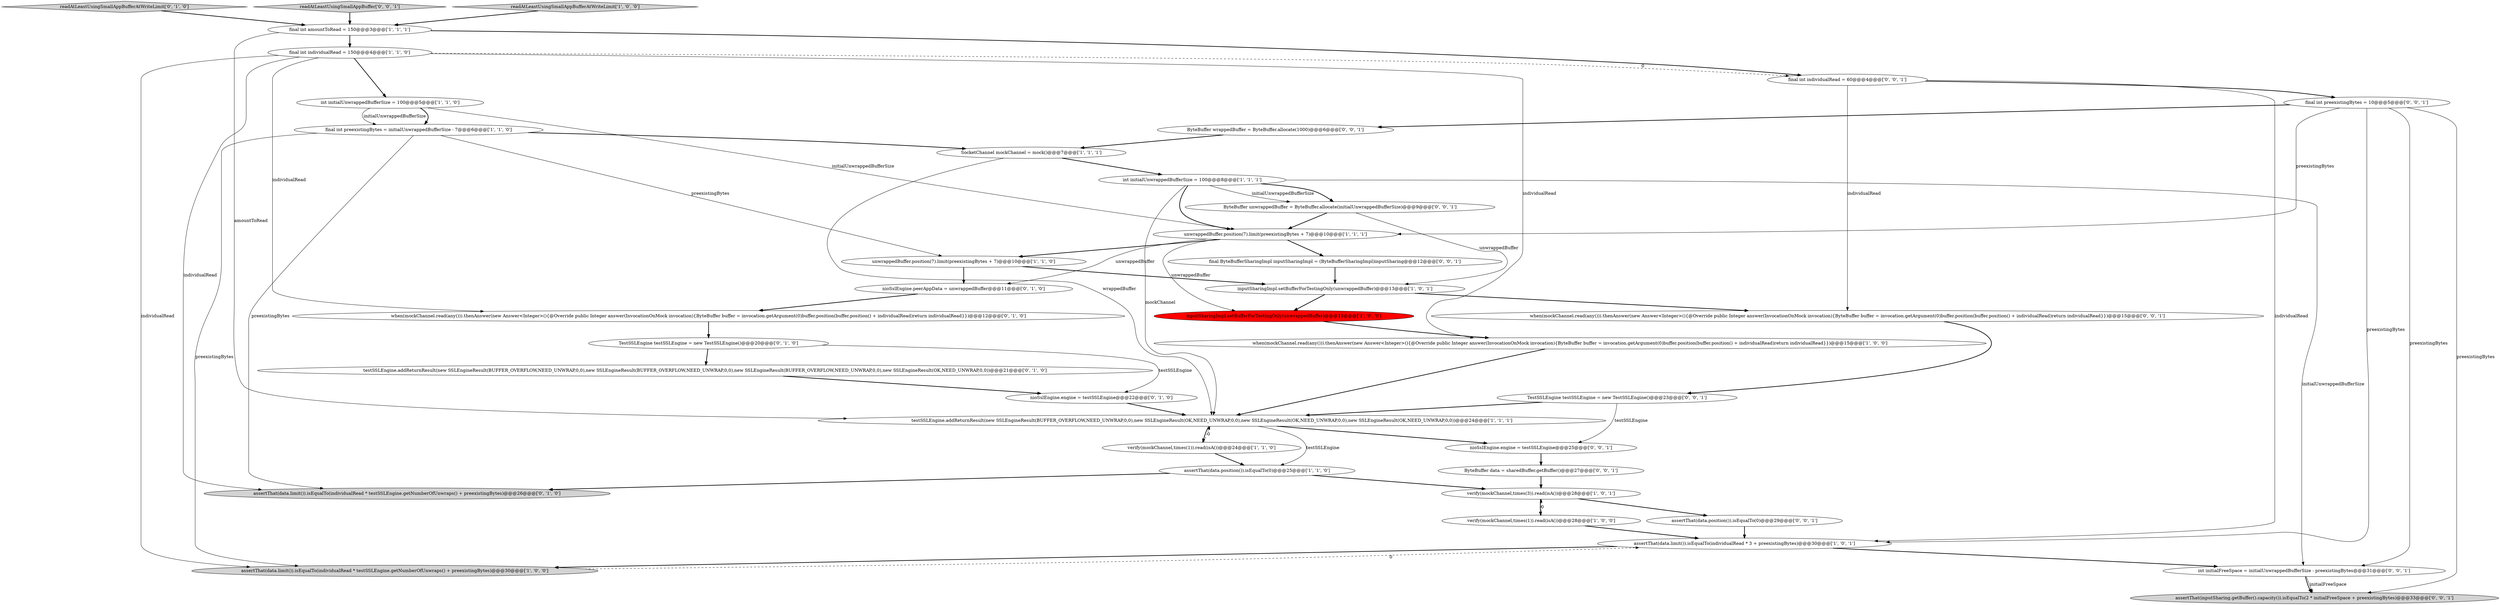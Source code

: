digraph {
35 [style = filled, label = "int initialFreeSpace = initialUnwrappedBufferSize - preexistingBytes@@@31@@@['0', '0', '1']", fillcolor = white, shape = ellipse image = "AAA0AAABBB3BBB"];
19 [style = filled, label = "testSSLEngine.addReturnResult(new SSLEngineResult(BUFFER_OVERFLOW,NEED_UNWRAP,0,0),new SSLEngineResult(BUFFER_OVERFLOW,NEED_UNWRAP,0,0),new SSLEngineResult(BUFFER_OVERFLOW,NEED_UNWRAP,0,0),new SSLEngineResult(OK,NEED_UNWRAP,0,0))@@@21@@@['0', '1', '0']", fillcolor = white, shape = ellipse image = "AAA0AAABBB2BBB"];
20 [style = filled, label = "assertThat(data.limit()).isEqualTo(individualRead * testSSLEngine.getNumberOfUnwraps() + preexistingBytes)@@@26@@@['0', '1', '0']", fillcolor = lightgray, shape = ellipse image = "AAA0AAABBB2BBB"];
3 [style = filled, label = "testSSLEngine.addReturnResult(new SSLEngineResult(BUFFER_OVERFLOW,NEED_UNWRAP,0,0),new SSLEngineResult(OK,NEED_UNWRAP,0,0),new SSLEngineResult(OK,NEED_UNWRAP,0,0),new SSLEngineResult(OK,NEED_UNWRAP,0,0))@@@24@@@['1', '1', '1']", fillcolor = white, shape = ellipse image = "AAA0AAABBB1BBB"];
36 [style = filled, label = "TestSSLEngine testSSLEngine = new TestSSLEngine()@@@23@@@['0', '0', '1']", fillcolor = white, shape = ellipse image = "AAA0AAABBB3BBB"];
7 [style = filled, label = "verify(mockChannel,times(1)).read(isA())@@@24@@@['1', '1', '0']", fillcolor = white, shape = ellipse image = "AAA0AAABBB1BBB"];
11 [style = filled, label = "final int amountToRead = 150@@@3@@@['1', '1', '1']", fillcolor = white, shape = ellipse image = "AAA0AAABBB1BBB"];
25 [style = filled, label = "readAtLeastUsingSmallAppBufferAtWriteLimit['0', '1', '0']", fillcolor = lightgray, shape = diamond image = "AAA0AAABBB2BBB"];
38 [style = filled, label = "assertThat(data.position()).isEqualTo(0)@@@29@@@['0', '0', '1']", fillcolor = white, shape = ellipse image = "AAA0AAABBB3BBB"];
29 [style = filled, label = "assertThat(inputSharing.getBuffer().capacity()).isEqualTo(2 * initialFreeSpace + preexistingBytes)@@@33@@@['0', '0', '1']", fillcolor = lightgray, shape = ellipse image = "AAA0AAABBB3BBB"];
24 [style = filled, label = "nioSslEngine.peerAppData = unwrappedBuffer@@@11@@@['0', '1', '0']", fillcolor = white, shape = ellipse image = "AAA0AAABBB2BBB"];
33 [style = filled, label = "when(mockChannel.read(any())).thenAnswer(new Answer<Integer>(){@Override public Integer answer(InvocationOnMock invocation){ByteBuffer buffer = invocation.getArgument(0)buffer.position(buffer.position() + individualRead)return individualRead}})@@@15@@@['0', '0', '1']", fillcolor = white, shape = ellipse image = "AAA0AAABBB3BBB"];
21 [style = filled, label = "nioSslEngine.engine = testSSLEngine@@@22@@@['0', '1', '0']", fillcolor = white, shape = ellipse image = "AAA0AAABBB2BBB"];
17 [style = filled, label = "unwrappedBuffer.position(7).limit(preexistingBytes + 7)@@@10@@@['1', '1', '1']", fillcolor = white, shape = ellipse image = "AAA0AAABBB1BBB"];
8 [style = filled, label = "assertThat(data.limit()).isEqualTo(individualRead * 3 + preexistingBytes)@@@30@@@['1', '0', '1']", fillcolor = white, shape = ellipse image = "AAA0AAABBB1BBB"];
22 [style = filled, label = "TestSSLEngine testSSLEngine = new TestSSLEngine()@@@20@@@['0', '1', '0']", fillcolor = white, shape = ellipse image = "AAA0AAABBB2BBB"];
12 [style = filled, label = "assertThat(data.position()).isEqualTo(0)@@@25@@@['1', '1', '0']", fillcolor = white, shape = ellipse image = "AAA0AAABBB1BBB"];
28 [style = filled, label = "final ByteBufferSharingImpl inputSharingImpl = (ByteBufferSharingImpl)inputSharing@@@12@@@['0', '0', '1']", fillcolor = white, shape = ellipse image = "AAA0AAABBB3BBB"];
26 [style = filled, label = "ByteBuffer data = sharedBuffer.getBuffer()@@@27@@@['0', '0', '1']", fillcolor = white, shape = ellipse image = "AAA0AAABBB3BBB"];
18 [style = filled, label = "unwrappedBuffer.position(7).limit(preexistingBytes + 7)@@@10@@@['1', '1', '0']", fillcolor = white, shape = ellipse image = "AAA0AAABBB1BBB"];
32 [style = filled, label = "readAtLeastUsingSmallAppBuffer['0', '0', '1']", fillcolor = lightgray, shape = diamond image = "AAA0AAABBB3BBB"];
13 [style = filled, label = "final int individualRead = 150@@@4@@@['1', '1', '0']", fillcolor = white, shape = ellipse image = "AAA0AAABBB1BBB"];
30 [style = filled, label = "final int individualRead = 60@@@4@@@['0', '0', '1']", fillcolor = white, shape = ellipse image = "AAA0AAABBB3BBB"];
1 [style = filled, label = "final int preexistingBytes = initialUnwrappedBufferSize - 7@@@6@@@['1', '1', '0']", fillcolor = white, shape = ellipse image = "AAA0AAABBB1BBB"];
10 [style = filled, label = "inputSharingImpl.setBufferForTestingOnly(unwrappedBuffer)@@@13@@@['1', '0', '1']", fillcolor = white, shape = ellipse image = "AAA0AAABBB1BBB"];
14 [style = filled, label = "int initialUnwrappedBufferSize = 100@@@8@@@['1', '1', '1']", fillcolor = white, shape = ellipse image = "AAA0AAABBB1BBB"];
23 [style = filled, label = "when(mockChannel.read(any())).thenAnswer(new Answer<Integer>(){@Override public Integer answer(InvocationOnMock invocation){ByteBuffer buffer = invocation.getArgument(0)buffer.position(buffer.position() + individualRead)return individualRead}})@@@12@@@['0', '1', '0']", fillcolor = white, shape = ellipse image = "AAA0AAABBB2BBB"];
16 [style = filled, label = "verify(mockChannel,times(1)).read(isA())@@@28@@@['1', '0', '0']", fillcolor = white, shape = ellipse image = "AAA0AAABBB1BBB"];
27 [style = filled, label = "nioSslEngine.engine = testSSLEngine@@@25@@@['0', '0', '1']", fillcolor = white, shape = ellipse image = "AAA0AAABBB3BBB"];
15 [style = filled, label = "verify(mockChannel,times(3)).read(isA())@@@28@@@['1', '0', '1']", fillcolor = white, shape = ellipse image = "AAA0AAABBB1BBB"];
6 [style = filled, label = "when(mockChannel.read(any())).thenAnswer(new Answer<Integer>(){@Override public Integer answer(InvocationOnMock invocation){ByteBuffer buffer = invocation.getArgument(0)buffer.position(buffer.position() + individualRead)return individualRead}})@@@15@@@['1', '0', '0']", fillcolor = white, shape = ellipse image = "AAA0AAABBB1BBB"];
4 [style = filled, label = "assertThat(data.limit()).isEqualTo(individualRead * testSSLEngine.getNumberOfUnwraps() + preexistingBytes)@@@30@@@['1', '0', '0']", fillcolor = lightgray, shape = ellipse image = "AAA0AAABBB1BBB"];
34 [style = filled, label = "final int preexistingBytes = 10@@@5@@@['0', '0', '1']", fillcolor = white, shape = ellipse image = "AAA0AAABBB3BBB"];
9 [style = filled, label = "SocketChannel mockChannel = mock()@@@7@@@['1', '1', '1']", fillcolor = white, shape = ellipse image = "AAA0AAABBB1BBB"];
2 [style = filled, label = "int initialUnwrappedBufferSize = 100@@@5@@@['1', '1', '0']", fillcolor = white, shape = ellipse image = "AAA0AAABBB1BBB"];
37 [style = filled, label = "ByteBuffer unwrappedBuffer = ByteBuffer.allocate(initialUnwrappedBufferSize)@@@9@@@['0', '0', '1']", fillcolor = white, shape = ellipse image = "AAA0AAABBB3BBB"];
31 [style = filled, label = "ByteBuffer wrappedBuffer = ByteBuffer.allocate(1000)@@@6@@@['0', '0', '1']", fillcolor = white, shape = ellipse image = "AAA0AAABBB3BBB"];
0 [style = filled, label = "readAtLeastUsingSmallAppBufferAtWriteLimit['1', '0', '0']", fillcolor = lightgray, shape = diamond image = "AAA0AAABBB1BBB"];
5 [style = filled, label = "inputSharingImpl.setBufferForTestingOnly(unwrappedBuffer)@@@13@@@['1', '0', '0']", fillcolor = red, shape = ellipse image = "AAA1AAABBB1BBB"];
16->15 [style = dashed, label="0"];
6->3 [style = bold, label=""];
15->38 [style = bold, label=""];
30->8 [style = solid, label="individualRead"];
18->24 [style = bold, label=""];
35->29 [style = bold, label=""];
28->10 [style = bold, label=""];
16->8 [style = bold, label=""];
22->19 [style = bold, label=""];
13->4 [style = solid, label="individualRead"];
7->12 [style = bold, label=""];
31->9 [style = bold, label=""];
2->1 [style = bold, label=""];
30->33 [style = solid, label="individualRead"];
2->1 [style = solid, label="initialUnwrappedBufferSize"];
37->17 [style = bold, label=""];
12->15 [style = bold, label=""];
2->17 [style = solid, label="initialUnwrappedBufferSize"];
17->5 [style = solid, label="unwrappedBuffer"];
12->20 [style = bold, label=""];
14->37 [style = solid, label="initialUnwrappedBufferSize"];
0->11 [style = bold, label=""];
14->3 [style = solid, label="mockChannel"];
14->17 [style = bold, label=""];
34->31 [style = bold, label=""];
13->23 [style = solid, label="individualRead"];
30->34 [style = bold, label=""];
34->35 [style = solid, label="preexistingBytes"];
36->3 [style = bold, label=""];
1->20 [style = solid, label="preexistingBytes"];
1->18 [style = solid, label="preexistingBytes"];
4->8 [style = dashed, label="0"];
15->16 [style = bold, label=""];
8->35 [style = bold, label=""];
1->9 [style = bold, label=""];
3->27 [style = bold, label=""];
17->28 [style = bold, label=""];
23->22 [style = bold, label=""];
27->26 [style = bold, label=""];
10->5 [style = bold, label=""];
5->6 [style = bold, label=""];
18->10 [style = bold, label=""];
3->12 [style = solid, label="testSSLEngine"];
3->7 [style = bold, label=""];
13->6 [style = solid, label="individualRead"];
25->11 [style = bold, label=""];
33->36 [style = bold, label=""];
11->13 [style = bold, label=""];
14->37 [style = bold, label=""];
26->15 [style = bold, label=""];
11->3 [style = solid, label="amountToRead"];
9->3 [style = solid, label="wrappedBuffer"];
9->14 [style = bold, label=""];
34->29 [style = solid, label="preexistingBytes"];
14->35 [style = solid, label="initialUnwrappedBufferSize"];
17->24 [style = solid, label="unwrappedBuffer"];
37->10 [style = solid, label="unwrappedBuffer"];
34->17 [style = solid, label="preexistingBytes"];
22->21 [style = solid, label="testSSLEngine"];
35->29 [style = solid, label="initialFreeSpace"];
7->3 [style = dashed, label="0"];
10->33 [style = bold, label=""];
36->27 [style = solid, label="testSSLEngine"];
38->8 [style = bold, label=""];
8->4 [style = bold, label=""];
34->8 [style = solid, label="preexistingBytes"];
1->4 [style = solid, label="preexistingBytes"];
32->11 [style = bold, label=""];
13->30 [style = dashed, label="0"];
11->30 [style = bold, label=""];
17->18 [style = bold, label=""];
13->20 [style = solid, label="individualRead"];
21->3 [style = bold, label=""];
13->2 [style = bold, label=""];
24->23 [style = bold, label=""];
19->21 [style = bold, label=""];
}
